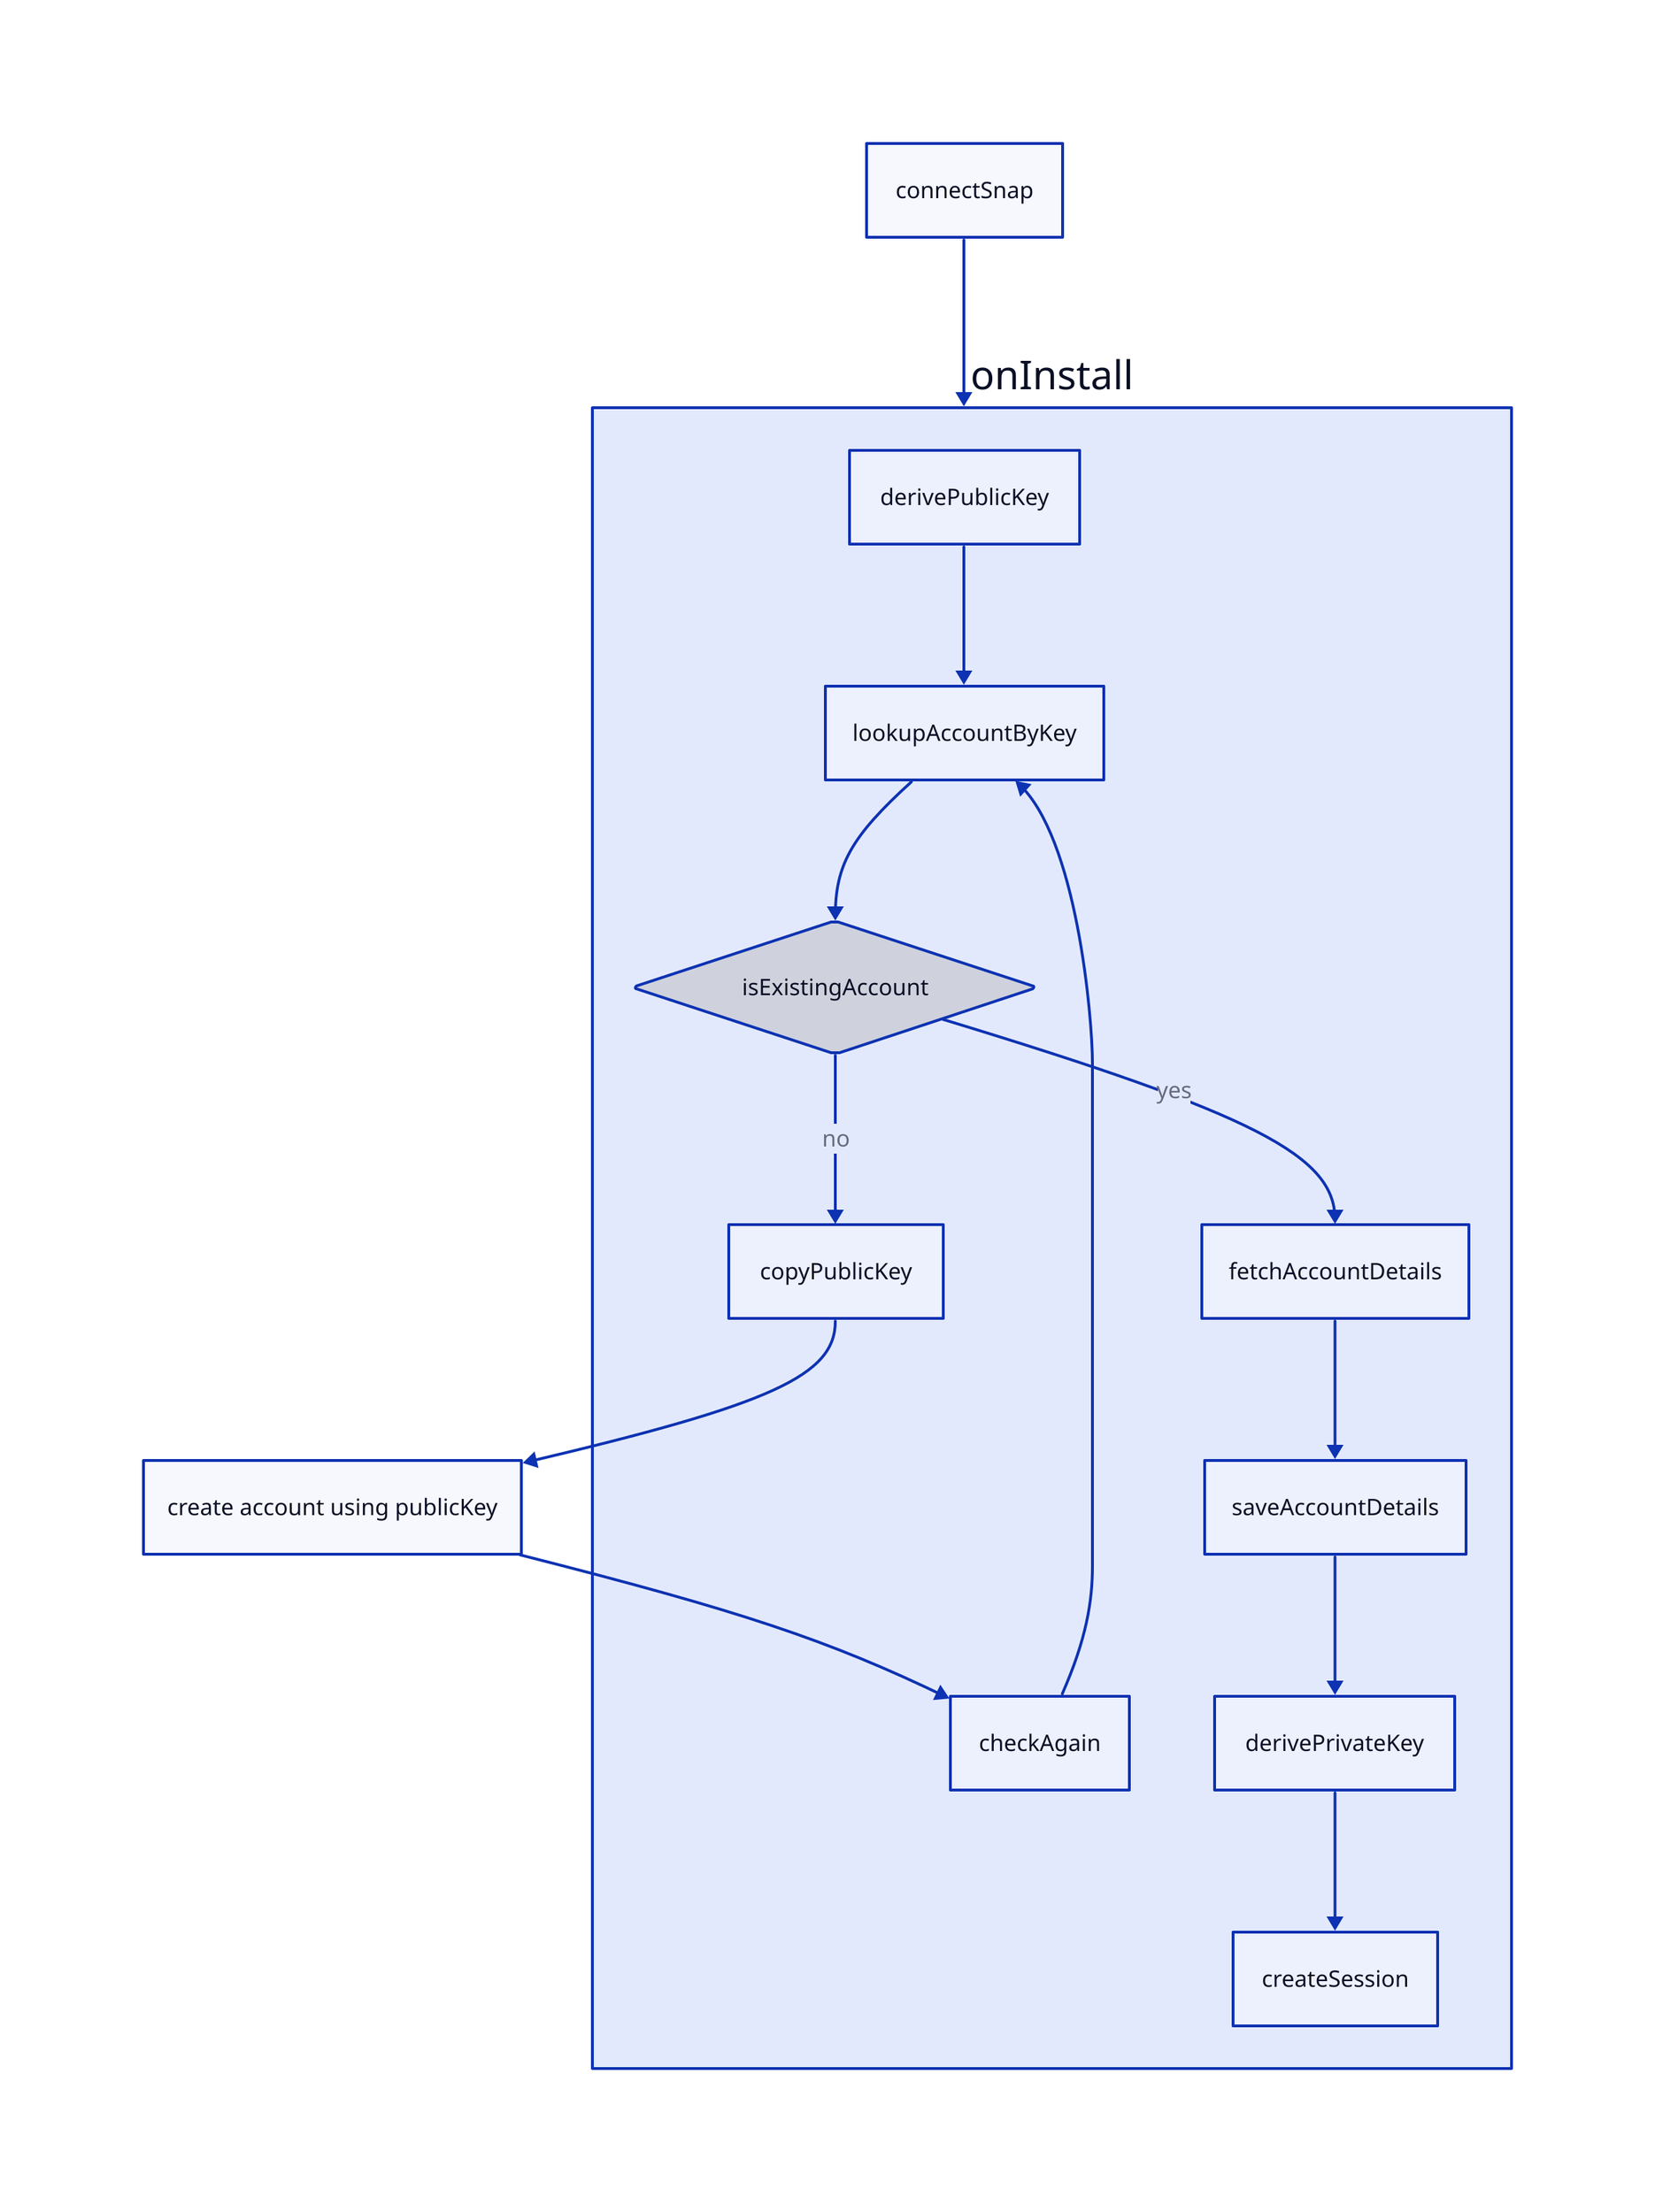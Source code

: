 connectSnap -> onInstall

onInstall: {

derivePublicKey -> lookupAccountByKey -> isExistingAccount
isExistingAccount.shape: diamond

isExistingAccount -> copyPublicKey:no

copyPublicKey -> _.create account using publicKey
_.create account using publicKey -> checkAgain -> lookupAccountByKey

isExistingAccount -> fetchAccountDetails:yes

fetchAccountDetails -> saveAccountDetails -> derivePrivateKey -> createSession
}

